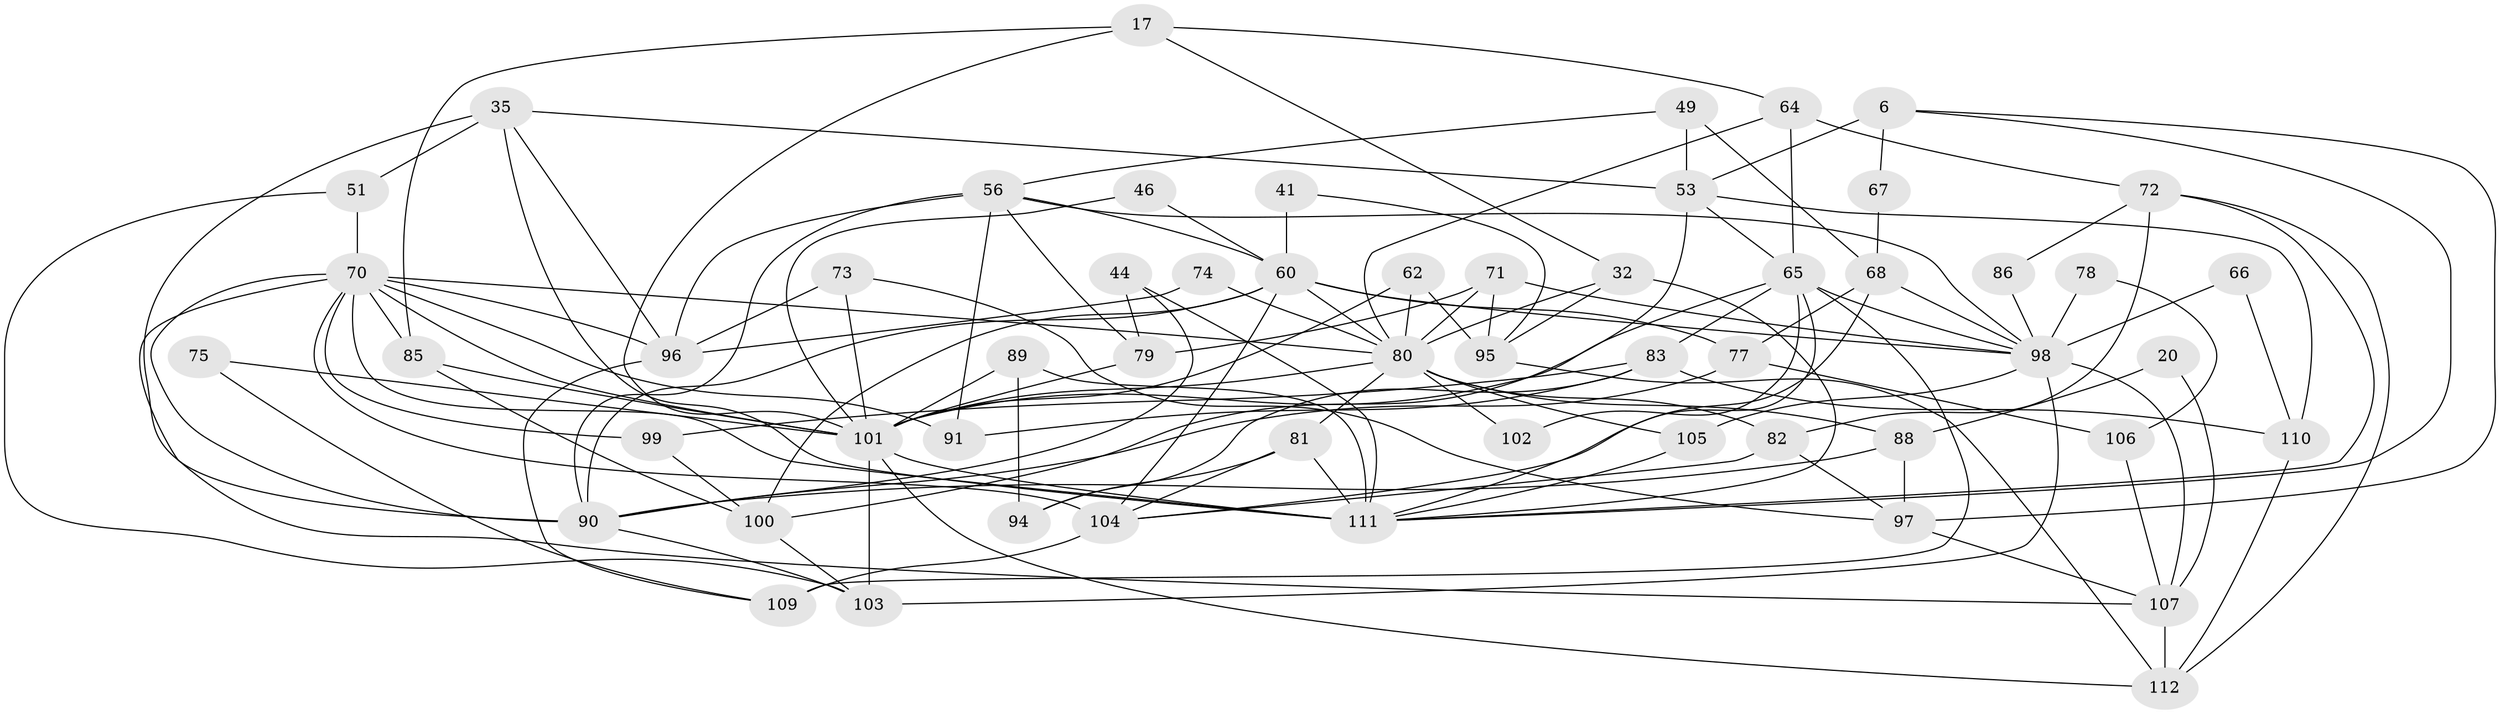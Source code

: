// original degree distribution, {2: 0.13392857142857142, 3: 0.23214285714285715, 6: 0.10714285714285714, 4: 0.33035714285714285, 5: 0.15178571428571427, 7: 0.044642857142857144}
// Generated by graph-tools (version 1.1) at 2025/02/03/05/25 17:02:41]
// undirected, 56 vertices, 133 edges
graph export_dot {
graph [start="1"]
  node [color=gray90,style=filled];
  6;
  17;
  20;
  32;
  35;
  41;
  44;
  46;
  49;
  51;
  53 [super="+18"];
  56 [super="+27+25"];
  60 [super="+45+39"];
  62;
  64;
  65 [super="+5+9"];
  66;
  67;
  68;
  70 [super="+26+54+43"];
  71 [super="+33"];
  72 [super="+19"];
  73;
  74;
  75;
  77;
  78;
  79 [super="+40"];
  80 [super="+14+76+47"];
  81;
  82;
  83 [super="+2"];
  85;
  86;
  88;
  89 [super="+52"];
  90 [super="+37+29+42"];
  91;
  94;
  95 [super="+59"];
  96 [super="+92"];
  97 [super="+38"];
  98 [super="+21+84"];
  99;
  100 [super="+28"];
  101 [super="+55+87+69"];
  102;
  103 [super="+58+61"];
  104 [super="+63"];
  105;
  106;
  107 [super="+48"];
  109;
  110;
  111 [super="+108"];
  112 [super="+1"];
  6 -- 97;
  6 -- 53;
  6 -- 67;
  6 -- 111;
  17 -- 32;
  17 -- 64;
  17 -- 85;
  17 -- 101;
  20 -- 88;
  20 -- 107;
  32 -- 80 [weight=2];
  32 -- 95 [weight=2];
  32 -- 111;
  35 -- 51;
  35 -- 53 [weight=2];
  35 -- 96;
  35 -- 111;
  35 -- 90;
  41 -- 95;
  41 -- 60;
  44 -- 79;
  44 -- 111;
  44 -- 90;
  46 -- 60;
  46 -- 101;
  49 -- 68;
  49 -- 53;
  49 -- 56;
  51 -- 70 [weight=2];
  51 -- 103;
  53 -- 110;
  53 -- 65;
  53 -- 100;
  56 -- 96 [weight=2];
  56 -- 98;
  56 -- 90 [weight=2];
  56 -- 91;
  56 -- 60;
  56 -- 79 [weight=2];
  60 -- 77;
  60 -- 98 [weight=3];
  60 -- 100;
  60 -- 80 [weight=6];
  60 -- 90;
  60 -- 104;
  62 -- 95;
  62 -- 80;
  62 -- 101;
  64 -- 65;
  64 -- 72;
  64 -- 80;
  65 -- 83;
  65 -- 98;
  65 -- 102;
  65 -- 109;
  65 -- 111;
  65 -- 101;
  66 -- 110;
  66 -- 98;
  67 -- 68;
  68 -- 98;
  68 -- 104;
  68 -- 77;
  70 -- 107 [weight=2];
  70 -- 99;
  70 -- 91;
  70 -- 80 [weight=3];
  70 -- 85;
  70 -- 96 [weight=2];
  70 -- 104;
  70 -- 111 [weight=2];
  70 -- 90 [weight=2];
  70 -- 101;
  71 -- 79 [weight=2];
  71 -- 98 [weight=2];
  71 -- 95;
  71 -- 80;
  72 -- 86;
  72 -- 112;
  72 -- 82;
  72 -- 111;
  73 -- 96;
  73 -- 97;
  73 -- 101;
  74 -- 80;
  74 -- 96;
  75 -- 109;
  75 -- 101;
  77 -- 106;
  77 -- 90;
  78 -- 106;
  78 -- 98;
  79 -- 101;
  80 -- 81;
  80 -- 105;
  80 -- 101;
  80 -- 82;
  80 -- 88;
  80 -- 102;
  81 -- 94;
  81 -- 104;
  81 -- 111;
  82 -- 104;
  82 -- 97 [weight=2];
  83 -- 110;
  83 -- 91;
  83 -- 99;
  83 -- 94;
  85 -- 100;
  85 -- 101;
  86 -- 98;
  88 -- 97;
  88 -- 90;
  89 -- 94 [weight=2];
  89 -- 111 [weight=3];
  89 -- 101;
  90 -- 103 [weight=2];
  95 -- 112;
  96 -- 109;
  97 -- 107 [weight=2];
  98 -- 105;
  98 -- 107 [weight=2];
  98 -- 103;
  99 -- 100;
  100 -- 103;
  101 -- 111;
  101 -- 112;
  101 -- 103 [weight=4];
  104 -- 109 [weight=2];
  105 -- 111;
  106 -- 107;
  107 -- 112;
  110 -- 112;
}
